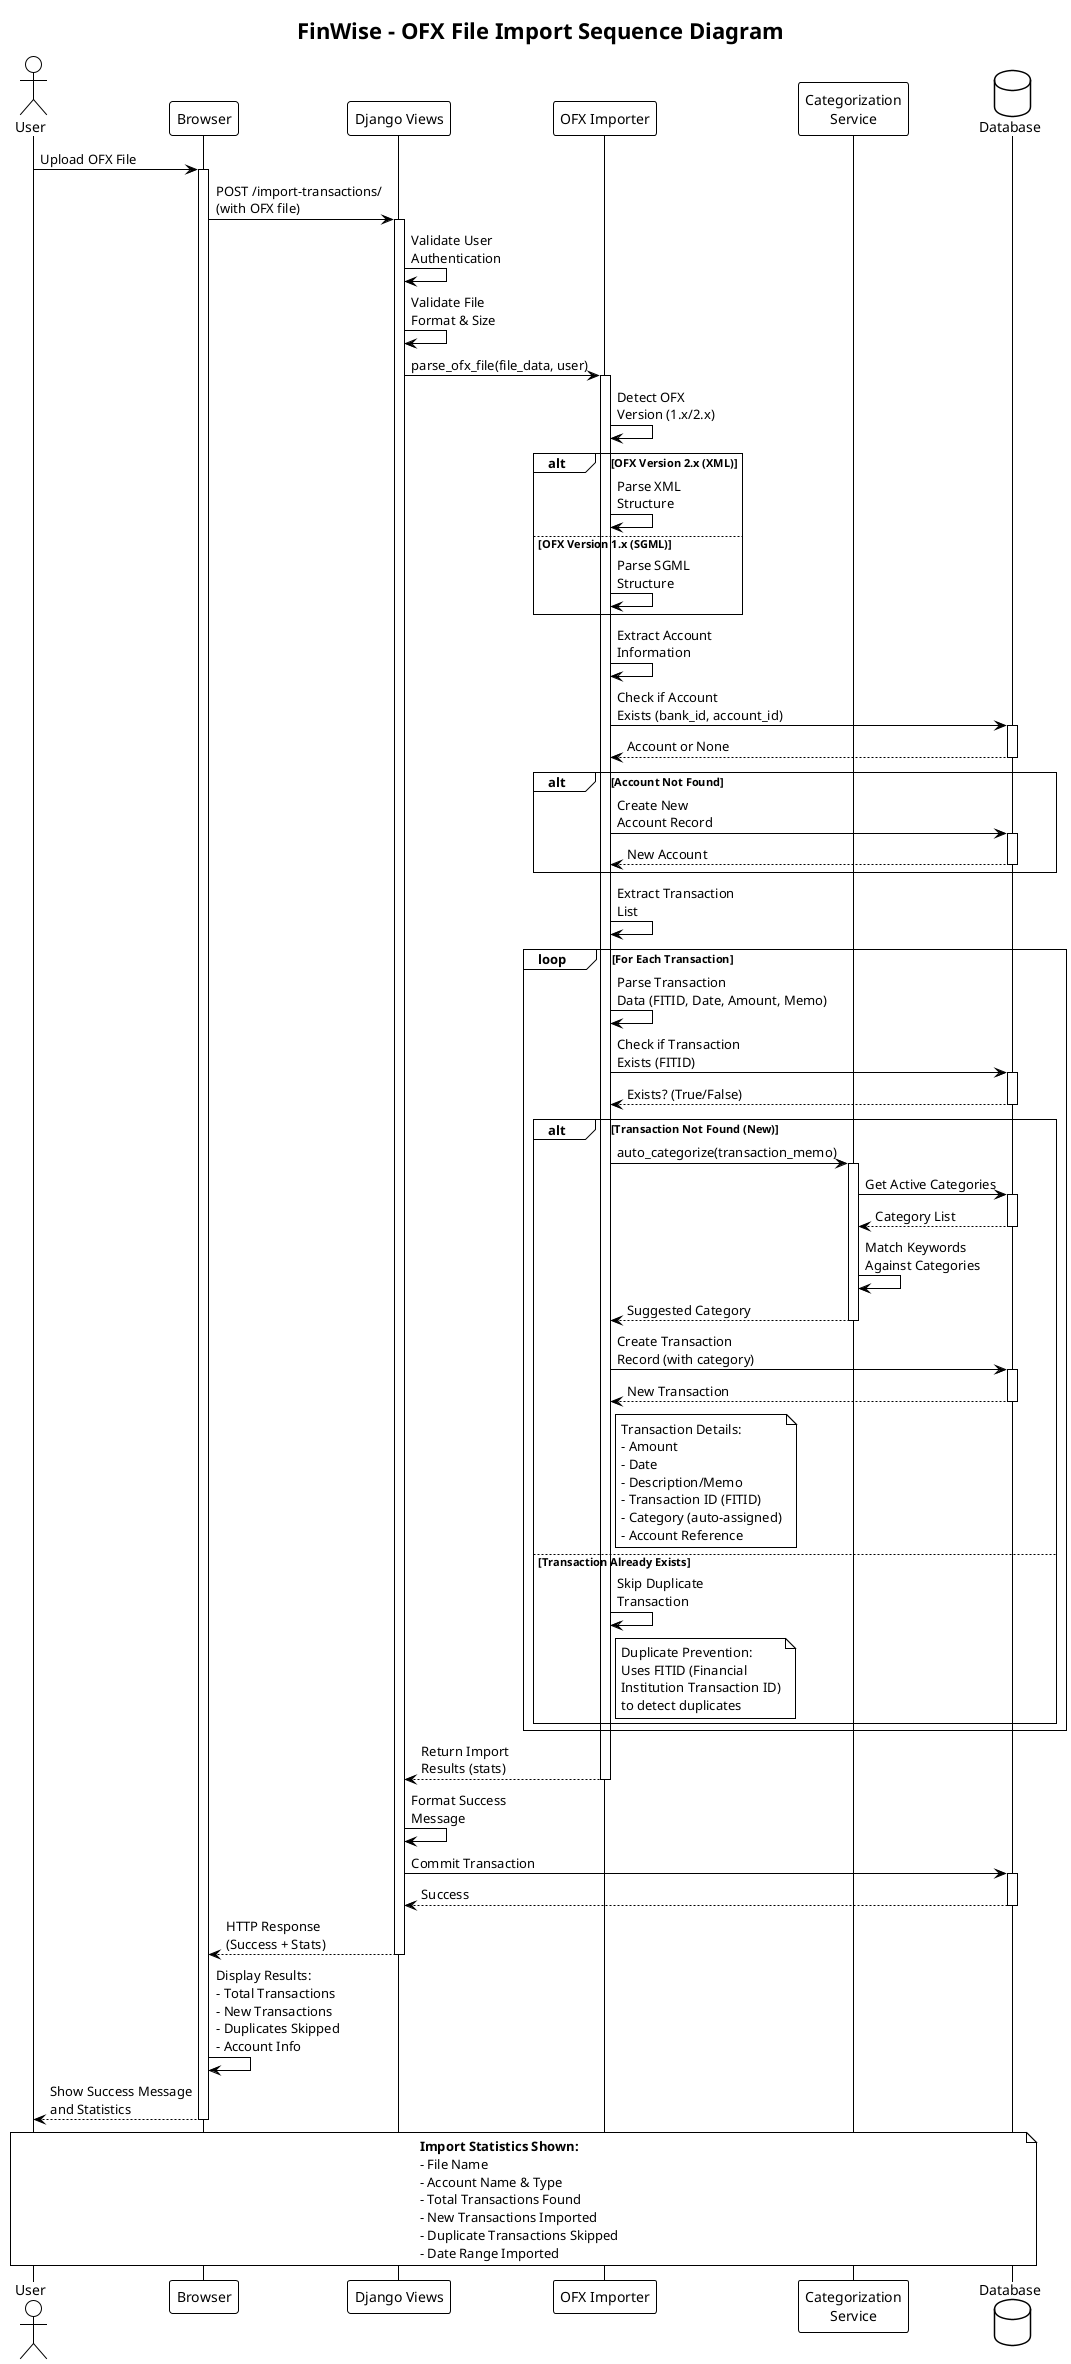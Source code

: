 @startuml FinWise_OFX_Import_Sequence
!theme plain
title FinWise - OFX File Import Sequence Diagram

actor User
participant "Browser" as Browser
participant "Django Views" as Views
participant "OFX Importer" as Importer
participant "Categorization\nService" as Categorizer
database "Database" as DB

User -> Browser: Upload OFX File
activate Browser

Browser -> Views: POST /import-transactions/\n(with OFX file)
activate Views

Views -> Views: Validate User\nAuthentication
Views -> Views: Validate File\nFormat & Size

Views -> Importer: parse_ofx_file(file_data, user)
activate Importer

Importer -> Importer: Detect OFX\nVersion (1.x/2.x)

alt OFX Version 2.x (XML)
    Importer -> Importer: Parse XML\nStructure
else OFX Version 1.x (SGML)
    Importer -> Importer: Parse SGML\nStructure
end

Importer -> Importer: Extract Account\nInformation

Importer -> DB: Check if Account\nExists (bank_id, account_id)
activate DB
DB --> Importer: Account or None
deactivate DB

alt Account Not Found
    Importer -> DB: Create New\nAccount Record
    activate DB
    DB --> Importer: New Account
    deactivate DB
end

Importer -> Importer: Extract Transaction\nList

loop For Each Transaction
    Importer -> Importer: Parse Transaction\nData (FITID, Date, Amount, Memo)
    
    Importer -> DB: Check if Transaction\nExists (FITID)
    activate DB
    DB --> Importer: Exists? (True/False)
    deactivate DB
    
    alt Transaction Not Found (New)
        Importer -> Categorizer: auto_categorize(transaction_memo)
        activate Categorizer
        
        Categorizer -> DB: Get Active Categories
        activate DB
        DB --> Categorizer: Category List
        deactivate DB
        
        Categorizer -> Categorizer: Match Keywords\nAgainst Categories
        
        Categorizer --> Importer: Suggested Category
        deactivate Categorizer
        
        Importer -> DB: Create Transaction\nRecord (with category)
        activate DB
        DB --> Importer: New Transaction
        deactivate DB
        
        note right of Importer
            Transaction Details:
            - Amount
            - Date
            - Description/Memo
            - Transaction ID (FITID)
            - Category (auto-assigned)
            - Account Reference
        end note
        
    else Transaction Already Exists
        Importer -> Importer: Skip Duplicate\nTransaction
        note right of Importer
            Duplicate Prevention:
            Uses FITID (Financial
            Institution Transaction ID)
            to detect duplicates
        end note
    end
end

Importer --> Views: Return Import\nResults (stats)
deactivate Importer

Views -> Views: Format Success\nMessage

Views -> DB: Commit Transaction
activate DB
DB --> Views: Success
deactivate DB

Views --> Browser: HTTP Response\n(Success + Stats)
deactivate Views

Browser -> Browser: Display Results:\n- Total Transactions\n- New Transactions\n- Duplicates Skipped\n- Account Info

Browser --> User: Show Success Message\nand Statistics
deactivate Browser

note over User, DB
    **Import Statistics Shown:**
    - File Name
    - Account Name & Type
    - Total Transactions Found
    - New Transactions Imported
    - Duplicate Transactions Skipped
    - Date Range Imported
end note

@enduml
